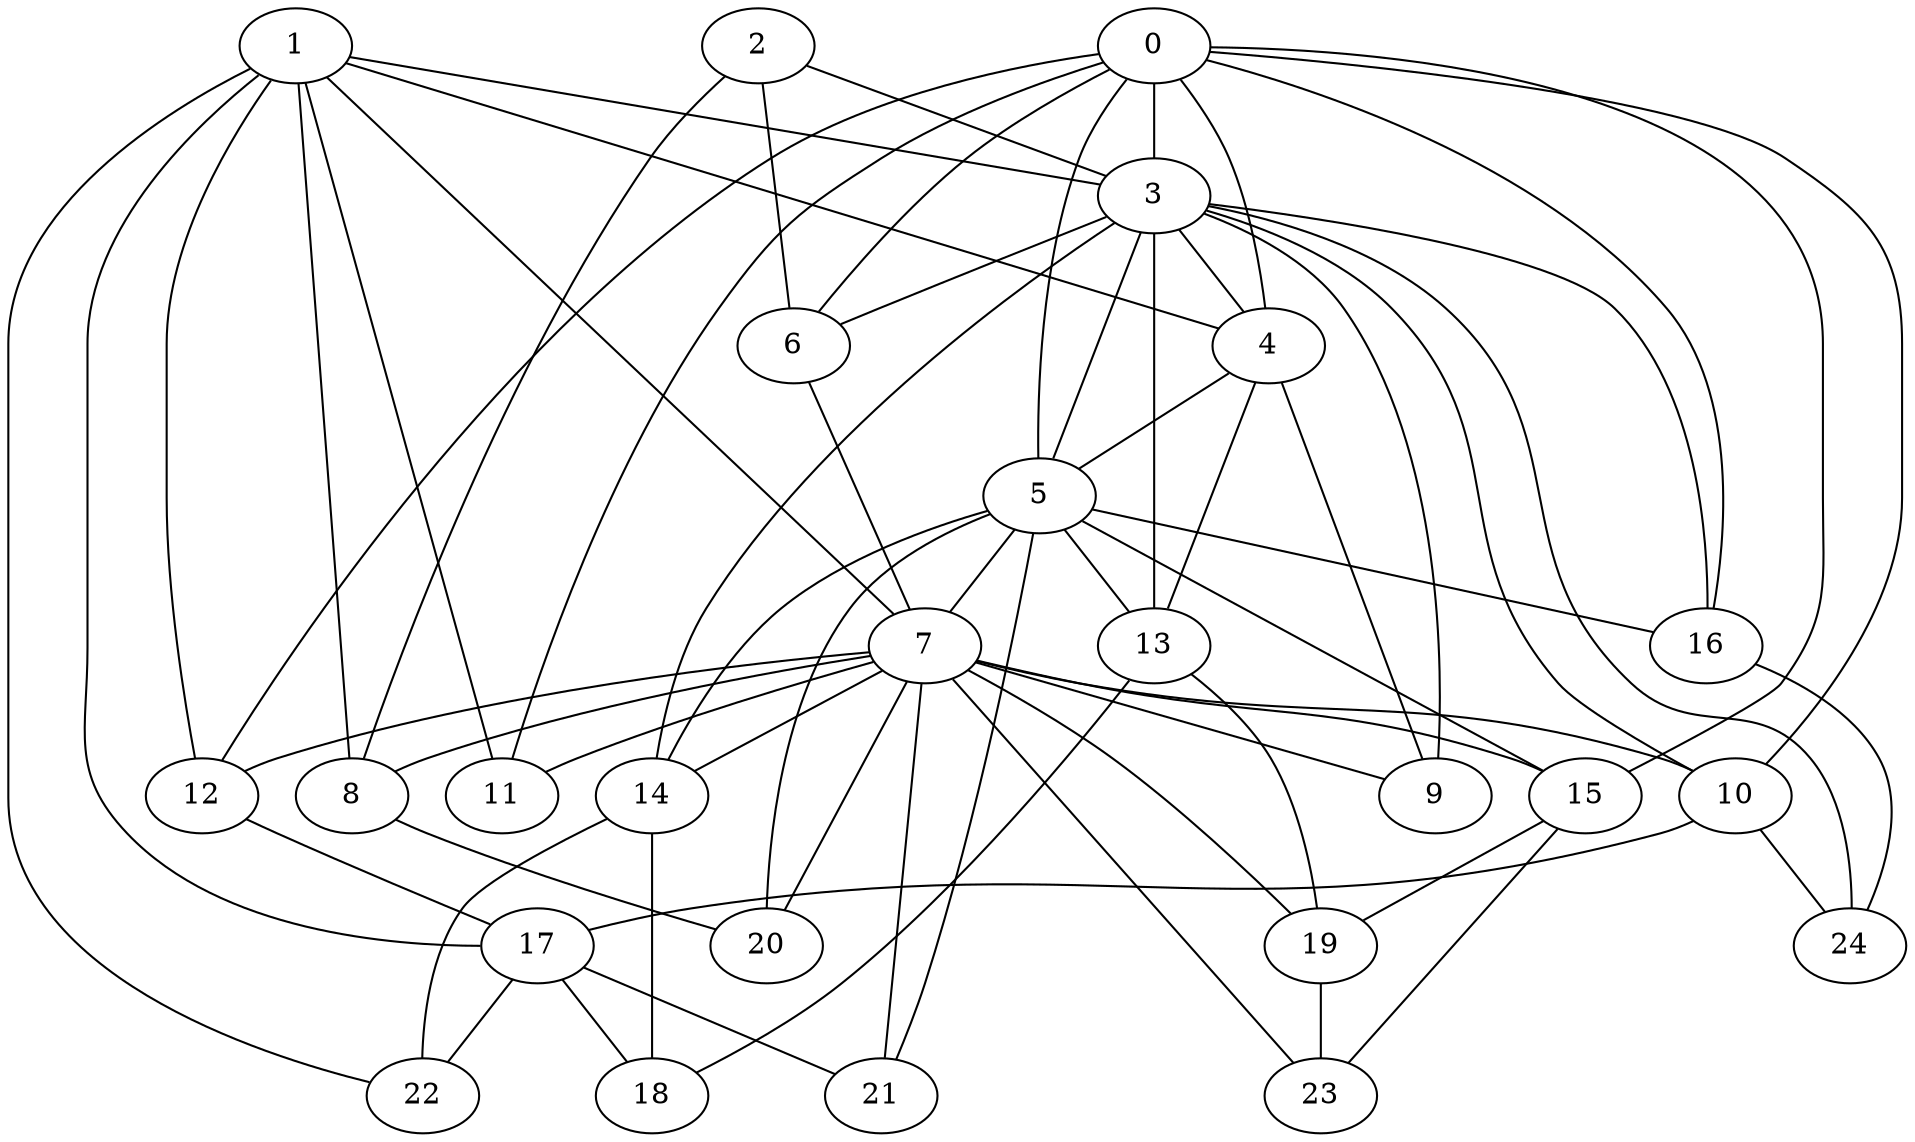 strict graph "barabasi_albert_graph(25,3)" {
0;
1;
2;
3;
4;
5;
6;
7;
8;
9;
10;
11;
12;
13;
14;
15;
16;
17;
18;
19;
20;
21;
22;
23;
24;
0 -- 3  [is_available=True, prob="1.0"];
0 -- 4  [is_available=True, prob="0.627459745813"];
0 -- 5  [is_available=True, prob="0.129083580715"];
0 -- 6  [is_available=True, prob="1.0"];
0 -- 10  [is_available=True, prob="0.208361304797"];
0 -- 11  [is_available=True, prob="0.513975274854"];
0 -- 12  [is_available=True, prob="1.0"];
0 -- 15  [is_available=True, prob="1.0"];
0 -- 16  [is_available=True, prob="0.694610761687"];
1 -- 3  [is_available=True, prob="0.606254672907"];
1 -- 4  [is_available=True, prob="1.0"];
1 -- 7  [is_available=True, prob="0.951840042805"];
1 -- 8  [is_available=True, prob="1.0"];
1 -- 11  [is_available=True, prob="0.846893637881"];
1 -- 12  [is_available=True, prob="1.0"];
1 -- 17  [is_available=True, prob="0.581971708559"];
1 -- 22  [is_available=True, prob="1.0"];
2 -- 8  [is_available=True, prob="0.930992275535"];
2 -- 3  [is_available=True, prob="0.568445322267"];
2 -- 6  [is_available=True, prob="1.0"];
3 -- 4  [is_available=True, prob="1.0"];
3 -- 5  [is_available=True, prob="0.135085993652"];
3 -- 6  [is_available=True, prob="0.5333528225"];
3 -- 9  [is_available=True, prob="0.897193835406"];
3 -- 10  [is_available=True, prob="0.693141980487"];
3 -- 13  [is_available=True, prob="1.0"];
3 -- 14  [is_available=True, prob="1.0"];
3 -- 16  [is_available=True, prob="0.767059541453"];
3 -- 24  [is_available=True, prob="0.962577271333"];
4 -- 5  [is_available=True, prob="1.0"];
4 -- 9  [is_available=True, prob="0.334818315229"];
4 -- 13  [is_available=True, prob="1.0"];
5 -- 7  [is_available=True, prob="0.320341674564"];
5 -- 13  [is_available=True, prob="0.735241108869"];
5 -- 14  [is_available=True, prob="1.0"];
5 -- 15  [is_available=True, prob="0.381004986127"];
5 -- 16  [is_available=True, prob="0.40465861968"];
5 -- 20  [is_available=True, prob="0.428203877021"];
5 -- 21  [is_available=True, prob="0.906846317913"];
6 -- 7  [is_available=True, prob="0.860785645418"];
7 -- 8  [is_available=True, prob="0.442424493616"];
7 -- 9  [is_available=True, prob="0.747790583331"];
7 -- 10  [is_available=True, prob="1.0"];
7 -- 11  [is_available=True, prob="0.324364034829"];
7 -- 12  [is_available=True, prob="0.503682721691"];
7 -- 14  [is_available=True, prob="1.0"];
7 -- 15  [is_available=True, prob="0.226188236244"];
7 -- 19  [is_available=True, prob="0.183369506357"];
7 -- 20  [is_available=True, prob="0.473149879325"];
7 -- 21  [is_available=True, prob="1.0"];
7 -- 23  [is_available=True, prob="0.19954012302"];
8 -- 20  [is_available=True, prob="0.608759725382"];
10 -- 17  [is_available=True, prob="0.701238241753"];
10 -- 24  [is_available=True, prob="0.58311490395"];
12 -- 17  [is_available=True, prob="0.420584907581"];
13 -- 19  [is_available=True, prob="0.396082357021"];
13 -- 18  [is_available=True, prob="1.0"];
14 -- 18  [is_available=True, prob="0.605738876676"];
14 -- 22  [is_available=True, prob="1.0"];
15 -- 23  [is_available=True, prob="0.576092764978"];
15 -- 19  [is_available=True, prob="1.0"];
16 -- 24  [is_available=True, prob="1.0"];
17 -- 18  [is_available=True, prob="0.460114402619"];
17 -- 21  [is_available=True, prob="0.322143419226"];
17 -- 22  [is_available=True, prob="1.0"];
19 -- 23  [is_available=True, prob="0.474683204855"];
}
